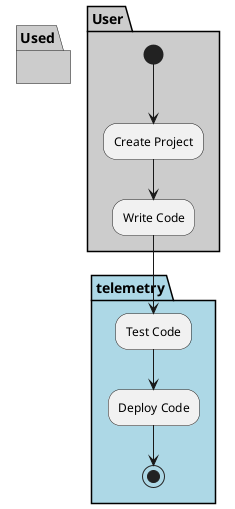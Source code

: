 @startuml

partition "telemetry" {

}

partition User  #cccccc {
  (*) --> "Create Project"
  --> "Write Code"
}

partition "telemetry" #lightblue {
  "Write Code" --> "Test Code"
  "Test Code" --> "Deploy Code"
  "Deploy Code" --> (*)
}

partition Used  #cccccc {
}
@enduml
